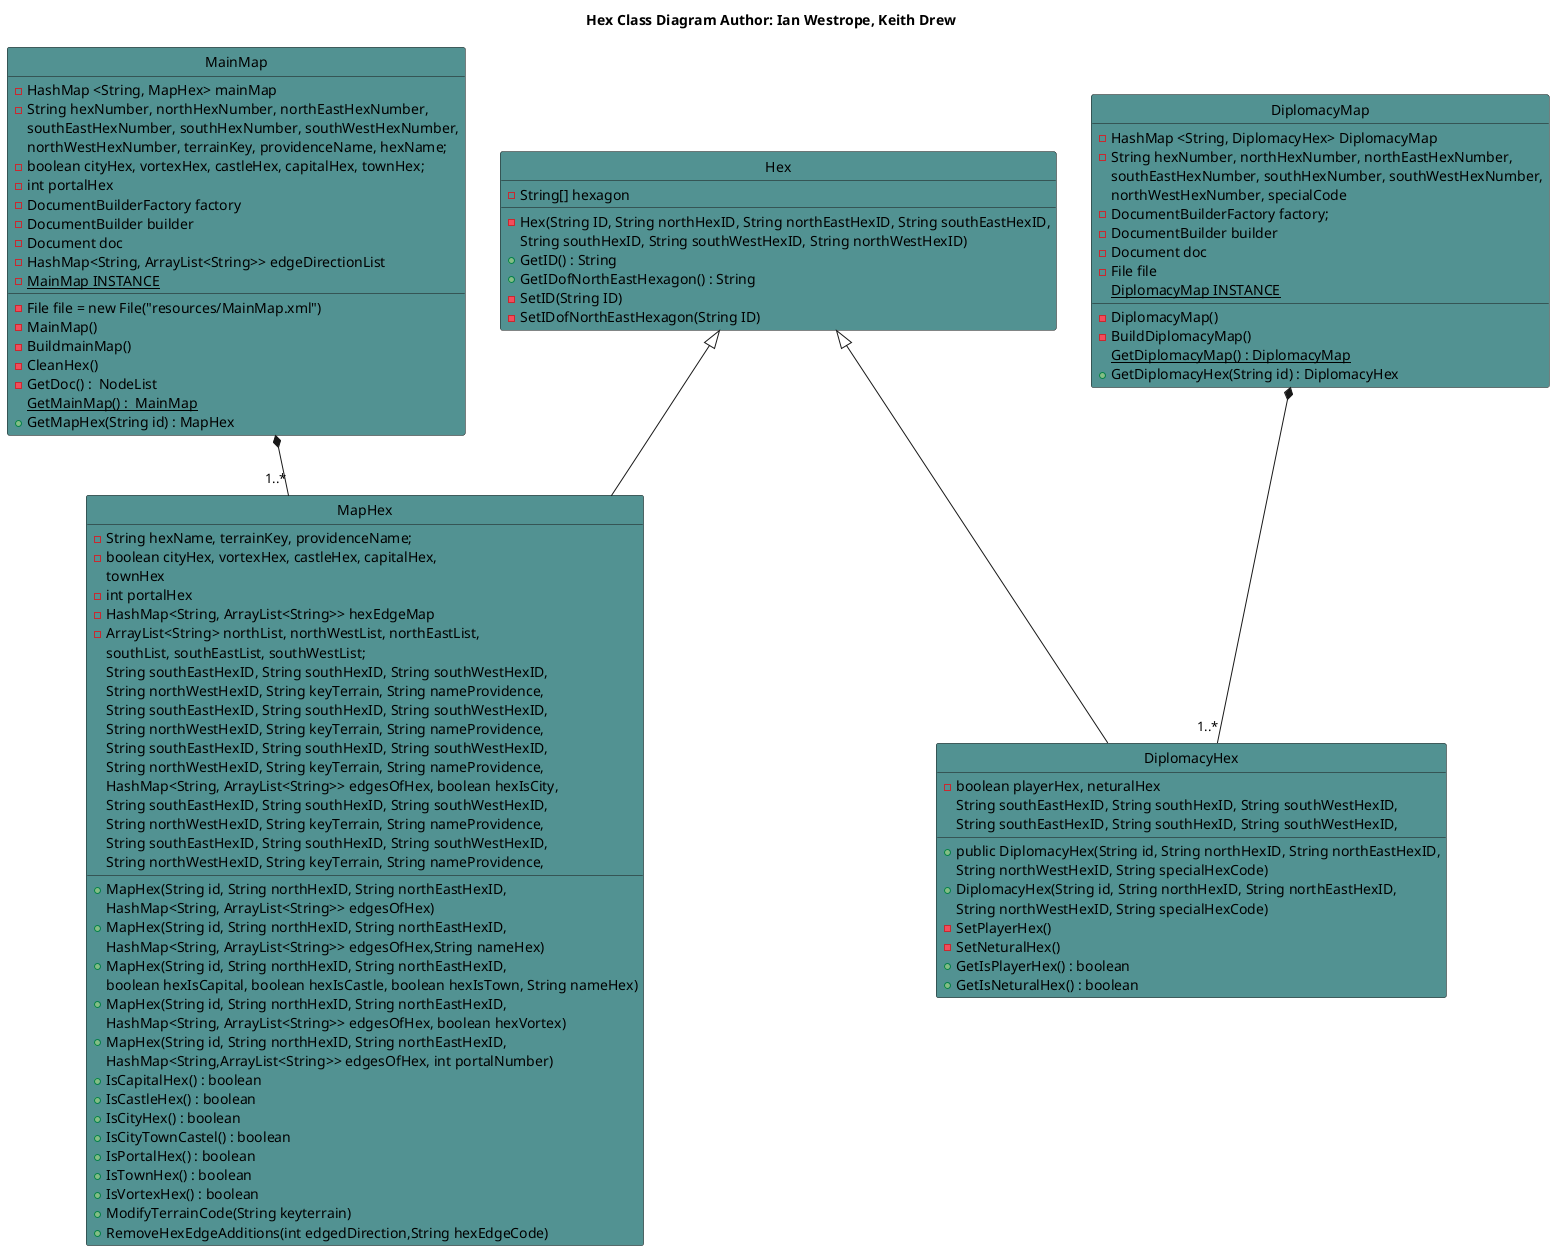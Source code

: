 @startuml
hide circles
title <b>Hex Class Diagram<b> Author: Ian Westrope, Keith Drew

MainMap *-- "1..*" MapHex
Hex <|-- MapHex
Hex <|-- DiplomacyHex
DiplomacyMap *-- "1..*" DiplomacyHex


class MainMap #529292 {
 -HashMap <String, MapHex> mainMap
 -String hexNumber, northHexNumber, northEastHexNumber, 
            southEastHexNumber, southHexNumber, southWestHexNumber,
            northWestHexNumber, terrainKey, providenceName, hexName;
 -boolean cityHex, vortexHex, castleHex, capitalHex, townHex;
-int portalHex
 -DocumentBuilderFactory factory
 -DocumentBuilder builder
 -Document doc
 -File file = new File("resources/MainMap.xml")
 -HashMap<String, ArrayList<String>> edgeDirectionList
-{static}MainMap INSTANCE
-MainMap()
-BuildmainMap()
-CleanHex()
-GetDoc() :  NodeList
{static} GetMainMap() :  MainMap
+GetMapHex(String id) : MapHex
}

class Hex #529292 {
-String[] hexagon
-Hex(String ID, String northHexID, String northEastHexID, String southEastHexID, 
          String southHexID, String southWestHexID, String northWestHexID)
+GetID() : String
+GetIDofNorthEastHexagon() : String 
-SetID(String ID)
-SetIDofNorthEastHexagon(String ID)
}

class MapHex #529292 {
-String hexName, terrainKey, providenceName;
-boolean cityHex, vortexHex, castleHex, capitalHex, 
townHex
-int portalHex
-HashMap<String, ArrayList<String>> hexEdgeMap
-ArrayList<String> northList, northWestList, northEastList, 
southList, southEastList, southWestList;
+MapHex(String id, String northHexID, String northEastHexID, 
                  String southEastHexID, String southHexID, String southWestHexID, 
                  String northWestHexID, String keyTerrain, String nameProvidence,
                  HashMap<String, ArrayList<String>> edgesOfHex)
+MapHex(String id, String northHexID, String northEastHexID, 
                  String southEastHexID, String southHexID, String southWestHexID, 
                  String northWestHexID, String keyTerrain, String nameProvidence, 
                  HashMap<String, ArrayList<String>> edgesOfHex,String nameHex)
+MapHex(String id, String northHexID, String northEastHexID, 
                  String southEastHexID, String southHexID, String southWestHexID, 
                  String northWestHexID, String keyTerrain, String nameProvidence, 
                  HashMap<String, ArrayList<String>> edgesOfHex, boolean hexIsCity, 
                  boolean hexIsCapital, boolean hexIsCastle, boolean hexIsTown, String nameHex)
+MapHex(String id, String northHexID, String northEastHexID, 
                  String southEastHexID, String southHexID, String southWestHexID, 
                  String northWestHexID, String keyTerrain, String nameProvidence, 
                  HashMap<String, ArrayList<String>> edgesOfHex, boolean hexVortex)
+MapHex(String id, String northHexID, String northEastHexID, 
                  String southEastHexID, String southHexID, String southWestHexID, 
                  String northWestHexID, String keyTerrain, String nameProvidence, 
                  HashMap<String,ArrayList<String>> edgesOfHex, int portalNumber)
+IsCapitalHex() : boolean
+IsCastleHex() : boolean
+IsCityHex() : boolean
+IsCityTownCastel() : boolean
+IsPortalHex() : boolean
+IsTownHex() : boolean 
+IsVortexHex() : boolean 
+ModifyTerrainCode(String keyterrain)
+RemoveHexEdgeAdditions(int edgedDirection,String hexEdgeCode)
}

class DiplomacyMap #529292 {
-HashMap <String, DiplomacyHex> DiplomacyMap
-String hexNumber, northHexNumber, northEastHexNumber, 
            southEastHexNumber, southHexNumber, southWestHexNumber,
            northWestHexNumber, specialCode
 -DocumentBuilderFactory factory;
 -DocumentBuilder builder
-Document doc
-File file
{static}DiplomacyMap INSTANCE
-DiplomacyMap()
-BuildDiplomacyMap()
{static}GetDiplomacyMap() : DiplomacyMap
+GetDiplomacyHex(String id) : DiplomacyHex 
}

class DiplomacyHex #529292 {
-boolean playerHex, neturalHex
+public DiplomacyHex(String id, String northHexID, String northEastHexID, 
                            String southEastHexID, String southHexID, String southWestHexID, 
                            String northWestHexID, String specialHexCode)
+DiplomacyHex(String id, String northHexID, String northEastHexID, 
                            String southEastHexID, String southHexID, String southWestHexID, 
                            String northWestHexID, String specialHexCode)
-SetPlayerHex()
-SetNeturalHex()
+GetIsPlayerHex() : boolean 
+GetIsNeturalHex() : boolean 
}

@enduml
